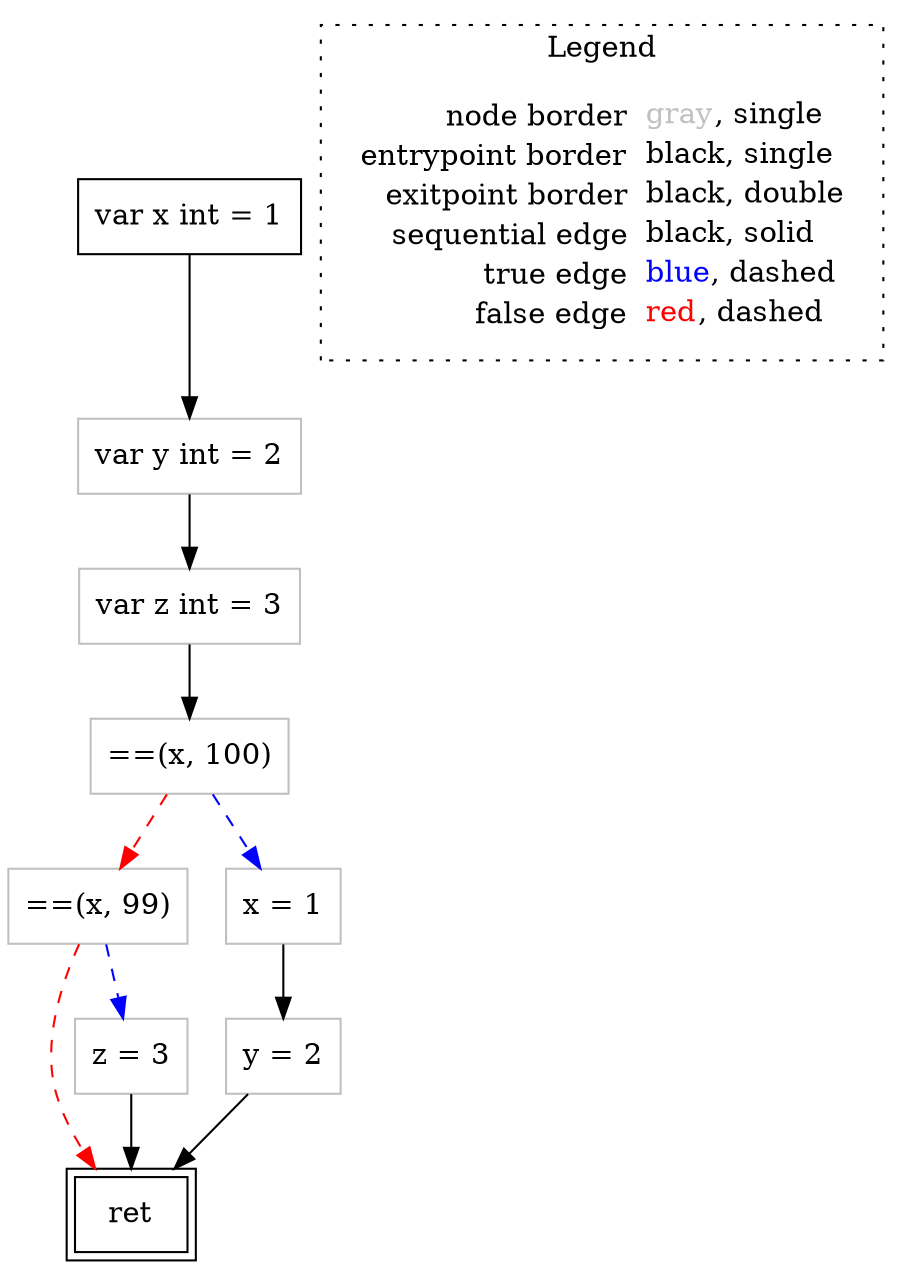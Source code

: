 digraph {
	"node0" [shape="rect",color="black",label=<var x int = 1>];
	"node1" [shape="rect",color="gray",label=<==(x, 100)>];
	"node2" [shape="rect",color="black",peripheries="2",label=<ret>];
	"node3" [shape="rect",color="gray",label=<var z int = 3>];
	"node4" [shape="rect",color="gray",label=<var y int = 2>];
	"node5" [shape="rect",color="gray",label=<y = 2>];
	"node6" [shape="rect",color="gray",label=<==(x, 99)>];
	"node7" [shape="rect",color="gray",label=<z = 3>];
	"node8" [shape="rect",color="gray",label=<x = 1>];
	"node1" -> "node6" [color="red",style="dashed"];
	"node1" -> "node8" [color="blue",style="dashed"];
	"node3" -> "node1" [color="black"];
	"node4" -> "node3" [color="black"];
	"node5" -> "node2" [color="black"];
	"node6" -> "node2" [color="red",style="dashed"];
	"node6" -> "node7" [color="blue",style="dashed"];
	"node7" -> "node2" [color="black"];
	"node8" -> "node5" [color="black"];
	"node0" -> "node4" [color="black"];
subgraph cluster_legend {
	label="Legend";
	style=dotted;
	node [shape=plaintext];
	"legend" [label=<<table border="0" cellpadding="2" cellspacing="0" cellborder="0"><tr><td align="right">node border&nbsp;</td><td align="left"><font color="gray">gray</font>, single</td></tr><tr><td align="right">entrypoint border&nbsp;</td><td align="left"><font color="black">black</font>, single</td></tr><tr><td align="right">exitpoint border&nbsp;</td><td align="left"><font color="black">black</font>, double</td></tr><tr><td align="right">sequential edge&nbsp;</td><td align="left"><font color="black">black</font>, solid</td></tr><tr><td align="right">true edge&nbsp;</td><td align="left"><font color="blue">blue</font>, dashed</td></tr><tr><td align="right">false edge&nbsp;</td><td align="left"><font color="red">red</font>, dashed</td></tr></table>>];
}

}
